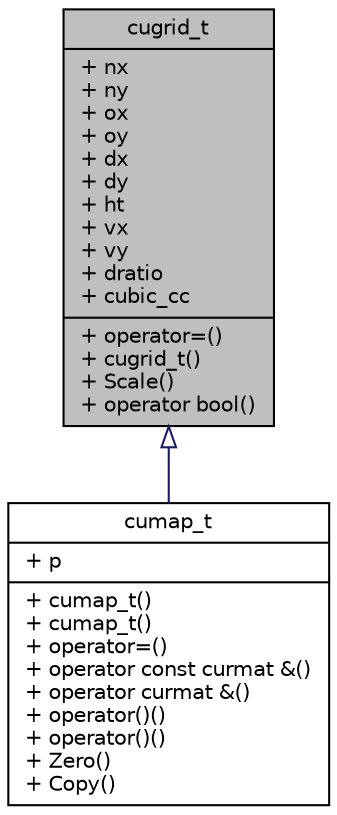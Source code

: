 digraph "cugrid_t"
{
 // INTERACTIVE_SVG=YES
  bgcolor="transparent";
  edge [fontname="Helvetica",fontsize="10",labelfontname="Helvetica",labelfontsize="10"];
  node [fontname="Helvetica",fontsize="10",shape=record];
  Node0 [label="{cugrid_t\n|+ nx\l+ ny\l+ ox\l+ oy\l+ dx\l+ dy\l+ ht\l+ vx\l+ vy\l+ dratio\l+ cubic_cc\l|+ operator=()\l+ cugrid_t()\l+ Scale()\l+ operator bool()\l}",height=0.2,width=0.4,color="black", fillcolor="grey75", style="filled", fontcolor="black"];
  Node0 -> Node1 [dir="back",color="midnightblue",fontsize="10",style="solid",arrowtail="onormal",fontname="Helvetica"];
  Node1 [label="{cumap_t\n|+ p\l|+ cumap_t()\l+ cumap_t()\l+ operator=()\l+ operator const curmat &()\l+ operator curmat &()\l+ operator()()\l+ operator()()\l+ Zero()\l+ Copy()\l}",height=0.2,width=0.4,color="black",URL="$classcumap__t.html"];
}
